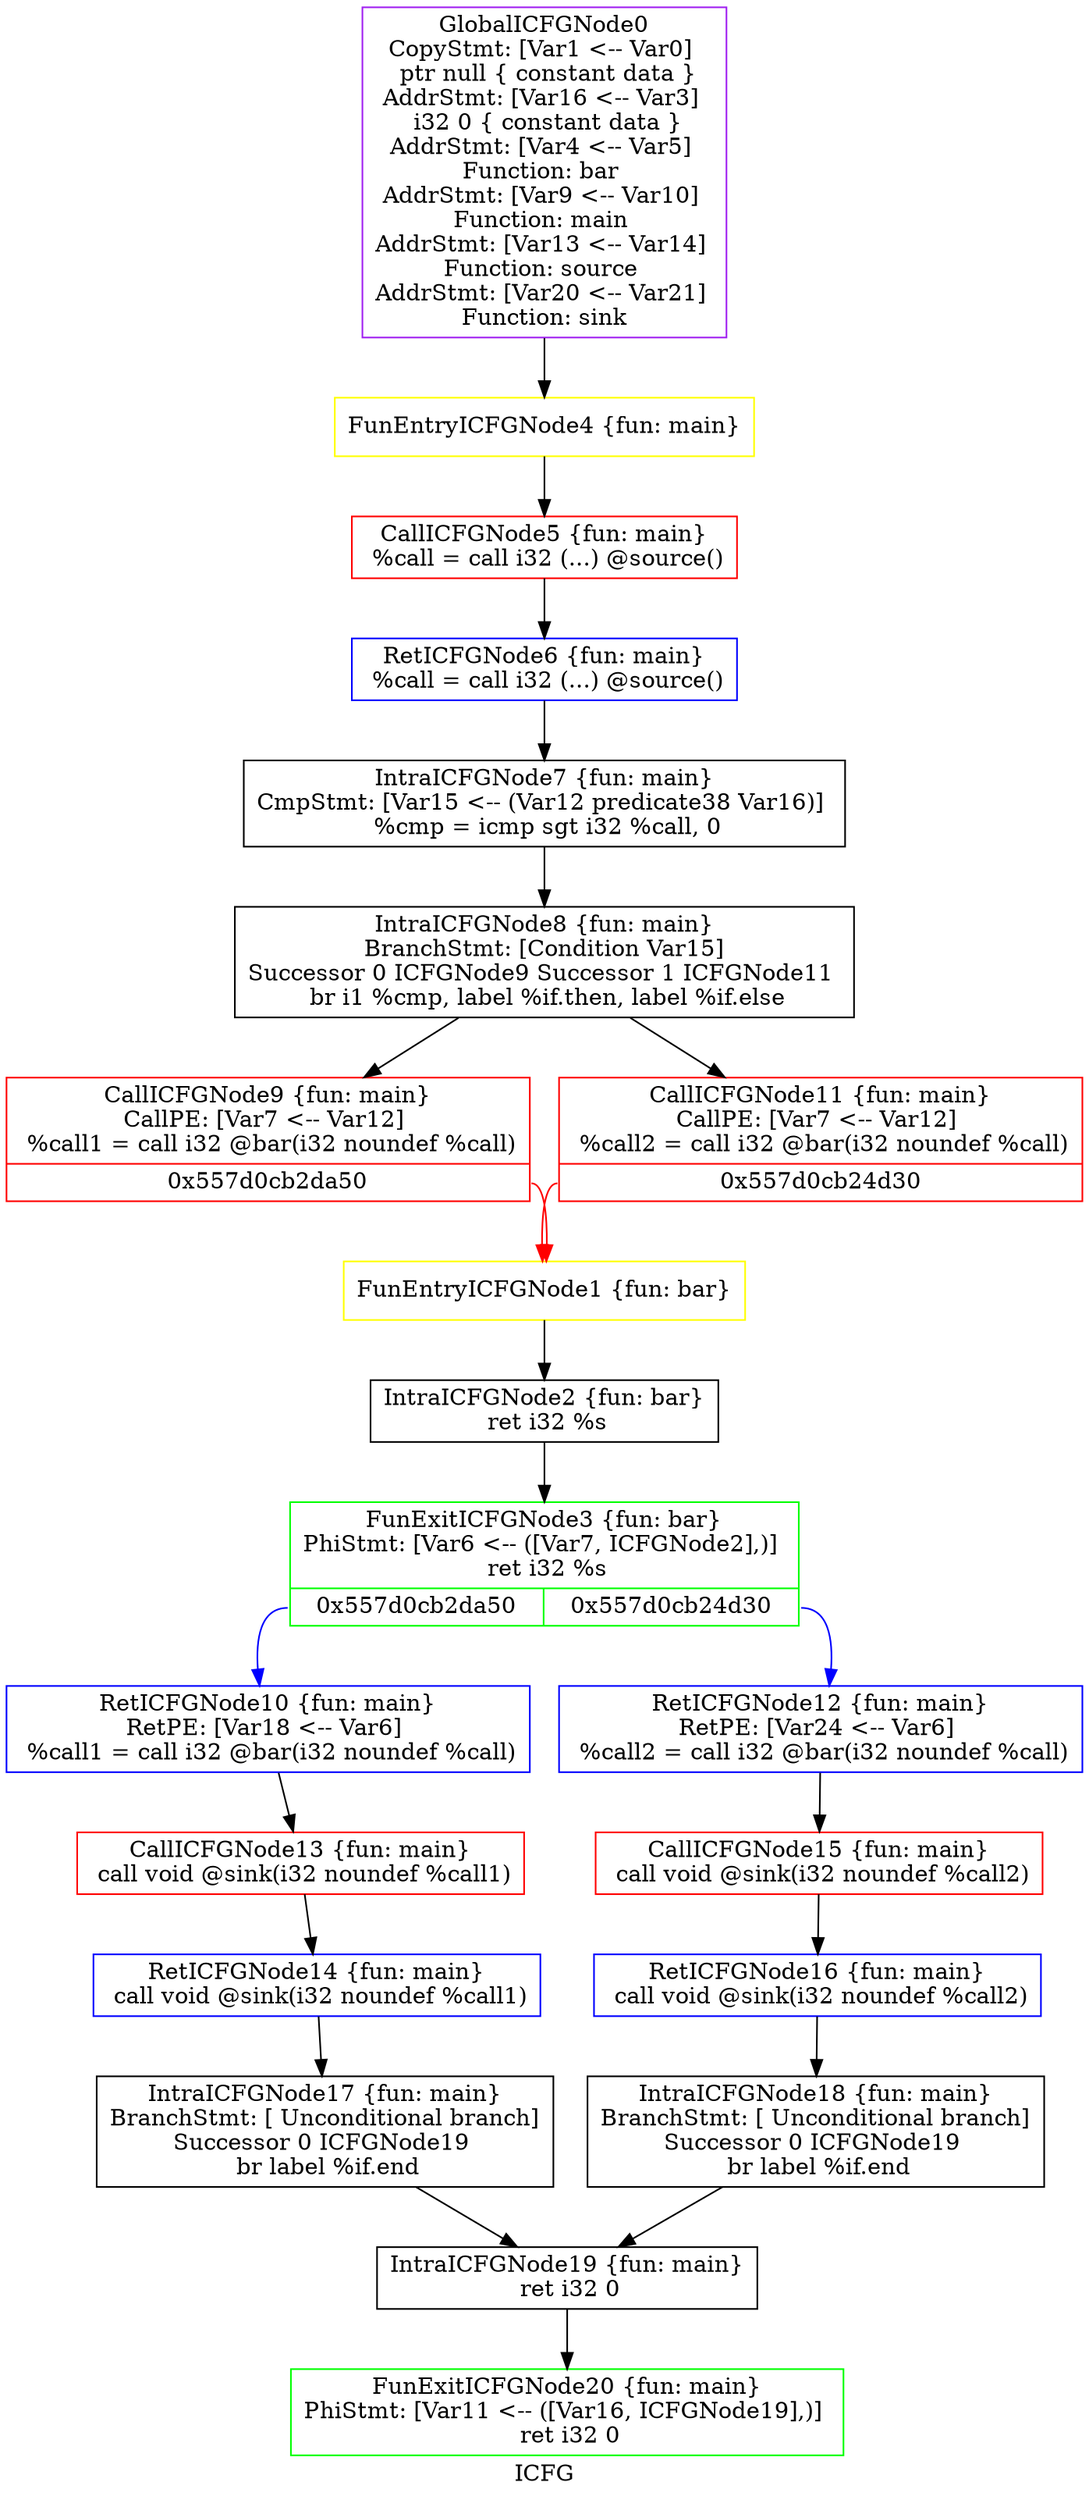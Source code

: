 digraph "ICFG" {
	label="ICFG";

	Node0x557d0cb41a00 [shape=record,color=purple,label="{GlobalICFGNode0\nCopyStmt: [Var1 \<-- Var0]  \n ptr null \{ constant data \}\nAddrStmt: [Var16 \<-- Var3]  \n i32 0 \{ constant data \}\nAddrStmt: [Var4 \<-- Var5]  \nFunction: bar \nAddrStmt: [Var9 \<-- Var10]  \nFunction: main \nAddrStmt: [Var13 \<-- Var14]  \nFunction: source \nAddrStmt: [Var20 \<-- Var21]  \nFunction: sink }"];
	Node0x557d0cb41a00 -> Node0x557d0cae4520[style=solid];
	Node0x557d0cae24c0 [shape=record,color=yellow,label="{FunEntryICFGNode1 \{fun: bar\}}"];
	Node0x557d0cae24c0 -> Node0x557d0caf5e30[style=solid];
	Node0x557d0caf5e30 [shape=record,color=black,label="{IntraICFGNode2 \{fun: bar\}\n   ret i32 %s }"];
	Node0x557d0caf5e30 -> Node0x557d0cb01730[style=solid];
	Node0x557d0cb01730 [shape=record,color=green,label="{FunExitICFGNode3 \{fun: bar\}\nPhiStmt: [Var6 \<-- ([Var7, ICFGNode2],)]  \n   ret i32 %s |{<s0>0x557d0cb2da50|<s1>0x557d0cb24d30}}"];
	Node0x557d0cb01730:s0 -> Node0x557d0cb37ef0[style=solid,color=blue];
	Node0x557d0cb01730:s1 -> Node0x557d0caea7d0[style=solid,color=blue];
	Node0x557d0cae4520 [shape=record,color=yellow,label="{FunEntryICFGNode4 \{fun: main\}}"];
	Node0x557d0cae4520 -> Node0x557d0cafa1a0[style=solid];
	Node0x557d0cafa1a0 [shape=record,color=red,label="{CallICFGNode5 \{fun: main\}\n   %call = call i32 (...) @source() }"];
	Node0x557d0cafa1a0 -> Node0x557d0cb03760[style=solid];
	Node0x557d0cb03760 [shape=record,color=blue,label="{RetICFGNode6 \{fun: main\}\n   %call = call i32 (...) @source() }"];
	Node0x557d0cb03760 -> Node0x557d0caeb050[style=solid];
	Node0x557d0caeb050 [shape=record,color=black,label="{IntraICFGNode7 \{fun: main\}\nCmpStmt: [Var15 \<-- (Var12 predicate38 Var16)]  \n   %cmp = icmp sgt i32 %call, 0 }"];
	Node0x557d0caeb050 -> Node0x557d0caeac00[style=solid];
	Node0x557d0caeac00 [shape=record,color=black,label="{IntraICFGNode8 \{fun: main\}\nBranchStmt: [Condition Var15]\nSuccessor 0 ICFGNode9   Successor 1 ICFGNode11   \n   br i1 %cmp, label %if.then, label %if.else }"];
	Node0x557d0caeac00 -> Node0x557d0cb2da50[style=solid];
	Node0x557d0caeac00 -> Node0x557d0cb24d30[style=solid];
	Node0x557d0cb2da50 [shape=record,color=red,label="{CallICFGNode9 \{fun: main\}\nCallPE: [Var7 \<-- Var12]  \n   %call1 = call i32 @bar(i32 noundef %call) |{<s0>0x557d0cb2da50}}"];
	Node0x557d0cb2da50:s0 -> Node0x557d0cae24c0[style=solid,color=red];
	Node0x557d0cb37ef0 [shape=record,color=blue,label="{RetICFGNode10 \{fun: main\}\nRetPE: [Var18 \<-- Var6]  \n   %call1 = call i32 @bar(i32 noundef %call) }"];
	Node0x557d0cb37ef0 -> Node0x557d0cae7de0[style=solid];
	Node0x557d0cb24d30 [shape=record,color=red,label="{CallICFGNode11 \{fun: main\}\nCallPE: [Var7 \<-- Var12]  \n   %call2 = call i32 @bar(i32 noundef %call) |{<s0>0x557d0cb24d30}}"];
	Node0x557d0cb24d30:s0 -> Node0x557d0cae24c0[style=solid,color=red];
	Node0x557d0caea7d0 [shape=record,color=blue,label="{RetICFGNode12 \{fun: main\}\nRetPE: [Var24 \<-- Var6]  \n   %call2 = call i32 @bar(i32 noundef %call) }"];
	Node0x557d0caea7d0 -> Node0x557d0cb46ea0[style=solid];
	Node0x557d0cae7de0 [shape=record,color=red,label="{CallICFGNode13 \{fun: main\}\n   call void @sink(i32 noundef %call1) }"];
	Node0x557d0cae7de0 -> Node0x557d0cae9ae0[style=solid];
	Node0x557d0cae9ae0 [shape=record,color=blue,label="{RetICFGNode14 \{fun: main\}\n   call void @sink(i32 noundef %call1) }"];
	Node0x557d0cae9ae0 -> Node0x557d0cb5be60[style=solid];
	Node0x557d0cb46ea0 [shape=record,color=red,label="{CallICFGNode15 \{fun: main\}\n   call void @sink(i32 noundef %call2) }"];
	Node0x557d0cb46ea0 -> Node0x557d0cb50e60[style=solid];
	Node0x557d0cb50e60 [shape=record,color=blue,label="{RetICFGNode16 \{fun: main\}\n   call void @sink(i32 noundef %call2) }"];
	Node0x557d0cb50e60 -> Node0x557d0cb5bab0[style=solid];
	Node0x557d0cb5be60 [shape=record,color=black,label="{IntraICFGNode17 \{fun: main\}\nBranchStmt: [ Unconditional branch]\nSuccessor 0 ICFGNode19   \n   br label %if.end }"];
	Node0x557d0cb5be60 -> Node0x557d0cb0d230[style=solid];
	Node0x557d0cb5bab0 [shape=record,color=black,label="{IntraICFGNode18 \{fun: main\}\nBranchStmt: [ Unconditional branch]\nSuccessor 0 ICFGNode19   \n   br label %if.end }"];
	Node0x557d0cb5bab0 -> Node0x557d0cb0d230[style=solid];
	Node0x557d0cb0d230 [shape=record,color=black,label="{IntraICFGNode19 \{fun: main\}\n   ret i32 0 }"];
	Node0x557d0cb0d230 -> Node0x557d0cb3ac20[style=solid];
	Node0x557d0cb3ac20 [shape=record,color=green,label="{FunExitICFGNode20 \{fun: main\}\nPhiStmt: [Var11 \<-- ([Var16, ICFGNode19],)]  \n   ret i32 0 }"];
}
